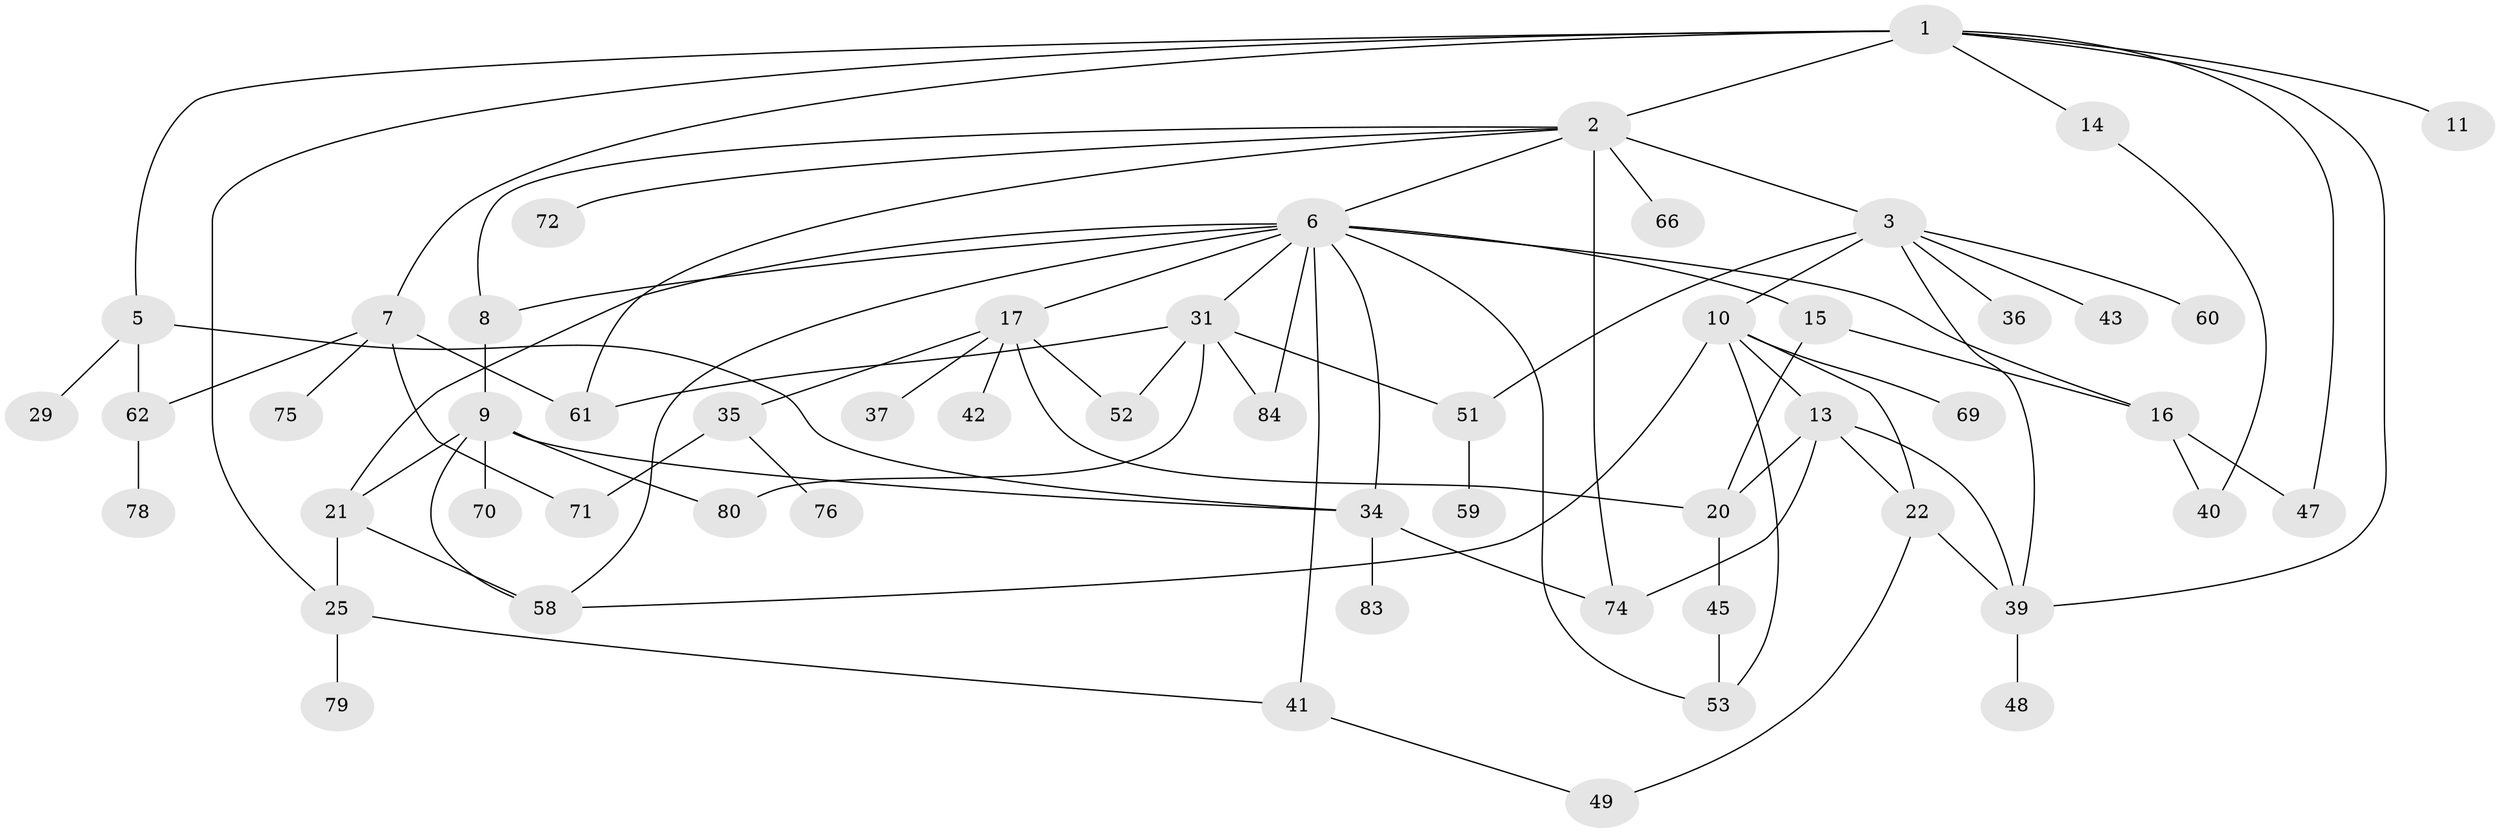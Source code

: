 // original degree distribution, {5: 0.05952380952380952, 9: 0.011904761904761904, 6: 0.047619047619047616, 4: 0.15476190476190477, 3: 0.16666666666666666, 1: 0.23809523809523808, 8: 0.011904761904761904, 2: 0.30952380952380953}
// Generated by graph-tools (version 1.1) at 2025/10/02/27/25 16:10:55]
// undirected, 55 vertices, 85 edges
graph export_dot {
graph [start="1"]
  node [color=gray90,style=filled];
  1 [super="+4"];
  2 [super="+28"];
  3 [super="+30"];
  5 [super="+54"];
  6 [super="+12"];
  7 [super="+23"];
  8;
  9 [super="+33"];
  10 [super="+57"];
  11;
  13 [super="+18"];
  14;
  15 [super="+27"];
  16 [super="+65"];
  17 [super="+19"];
  20 [super="+68"];
  21 [super="+24"];
  22 [super="+44"];
  25 [super="+26"];
  29 [super="+46"];
  31 [super="+32"];
  34 [super="+77"];
  35 [super="+38"];
  36;
  37;
  39 [super="+50"];
  40;
  41 [super="+82"];
  42;
  43 [super="+63"];
  45;
  47;
  48 [super="+55"];
  49;
  51 [super="+56"];
  52 [super="+67"];
  53 [super="+64"];
  58 [super="+73"];
  59;
  60;
  61 [super="+81"];
  62;
  66;
  69;
  70;
  71;
  72;
  74;
  75;
  76;
  78;
  79;
  80;
  83;
  84;
  1 -- 2;
  1 -- 7;
  1 -- 47;
  1 -- 5;
  1 -- 39;
  1 -- 11;
  1 -- 14;
  1 -- 25;
  2 -- 3;
  2 -- 6;
  2 -- 66;
  2 -- 72;
  2 -- 61;
  2 -- 8;
  2 -- 74 [weight=2];
  3 -- 10;
  3 -- 36;
  3 -- 43;
  3 -- 51;
  3 -- 60;
  3 -- 39;
  5 -- 29;
  5 -- 34;
  5 -- 62;
  6 -- 8;
  6 -- 15;
  6 -- 34;
  6 -- 16;
  6 -- 41;
  6 -- 17;
  6 -- 84;
  6 -- 53;
  6 -- 58;
  6 -- 31;
  6 -- 21;
  7 -- 75;
  7 -- 62;
  7 -- 61;
  7 -- 71;
  8 -- 9;
  9 -- 21;
  9 -- 58;
  9 -- 80;
  9 -- 70;
  9 -- 34;
  10 -- 13;
  10 -- 53;
  10 -- 69;
  10 -- 58;
  10 -- 22;
  13 -- 22;
  13 -- 39;
  13 -- 74;
  13 -- 20;
  14 -- 40;
  15 -- 16;
  15 -- 20;
  16 -- 40;
  16 -- 47;
  17 -- 35;
  17 -- 37;
  17 -- 52;
  17 -- 20;
  17 -- 42;
  20 -- 45;
  21 -- 25;
  21 -- 58;
  22 -- 49;
  22 -- 39;
  25 -- 79;
  25 -- 41;
  31 -- 61;
  31 -- 80;
  31 -- 51;
  31 -- 84;
  31 -- 52;
  34 -- 83;
  34 -- 74;
  35 -- 76;
  35 -- 71;
  39 -- 48 [weight=2];
  41 -- 49;
  45 -- 53;
  51 -- 59;
  62 -- 78;
}
